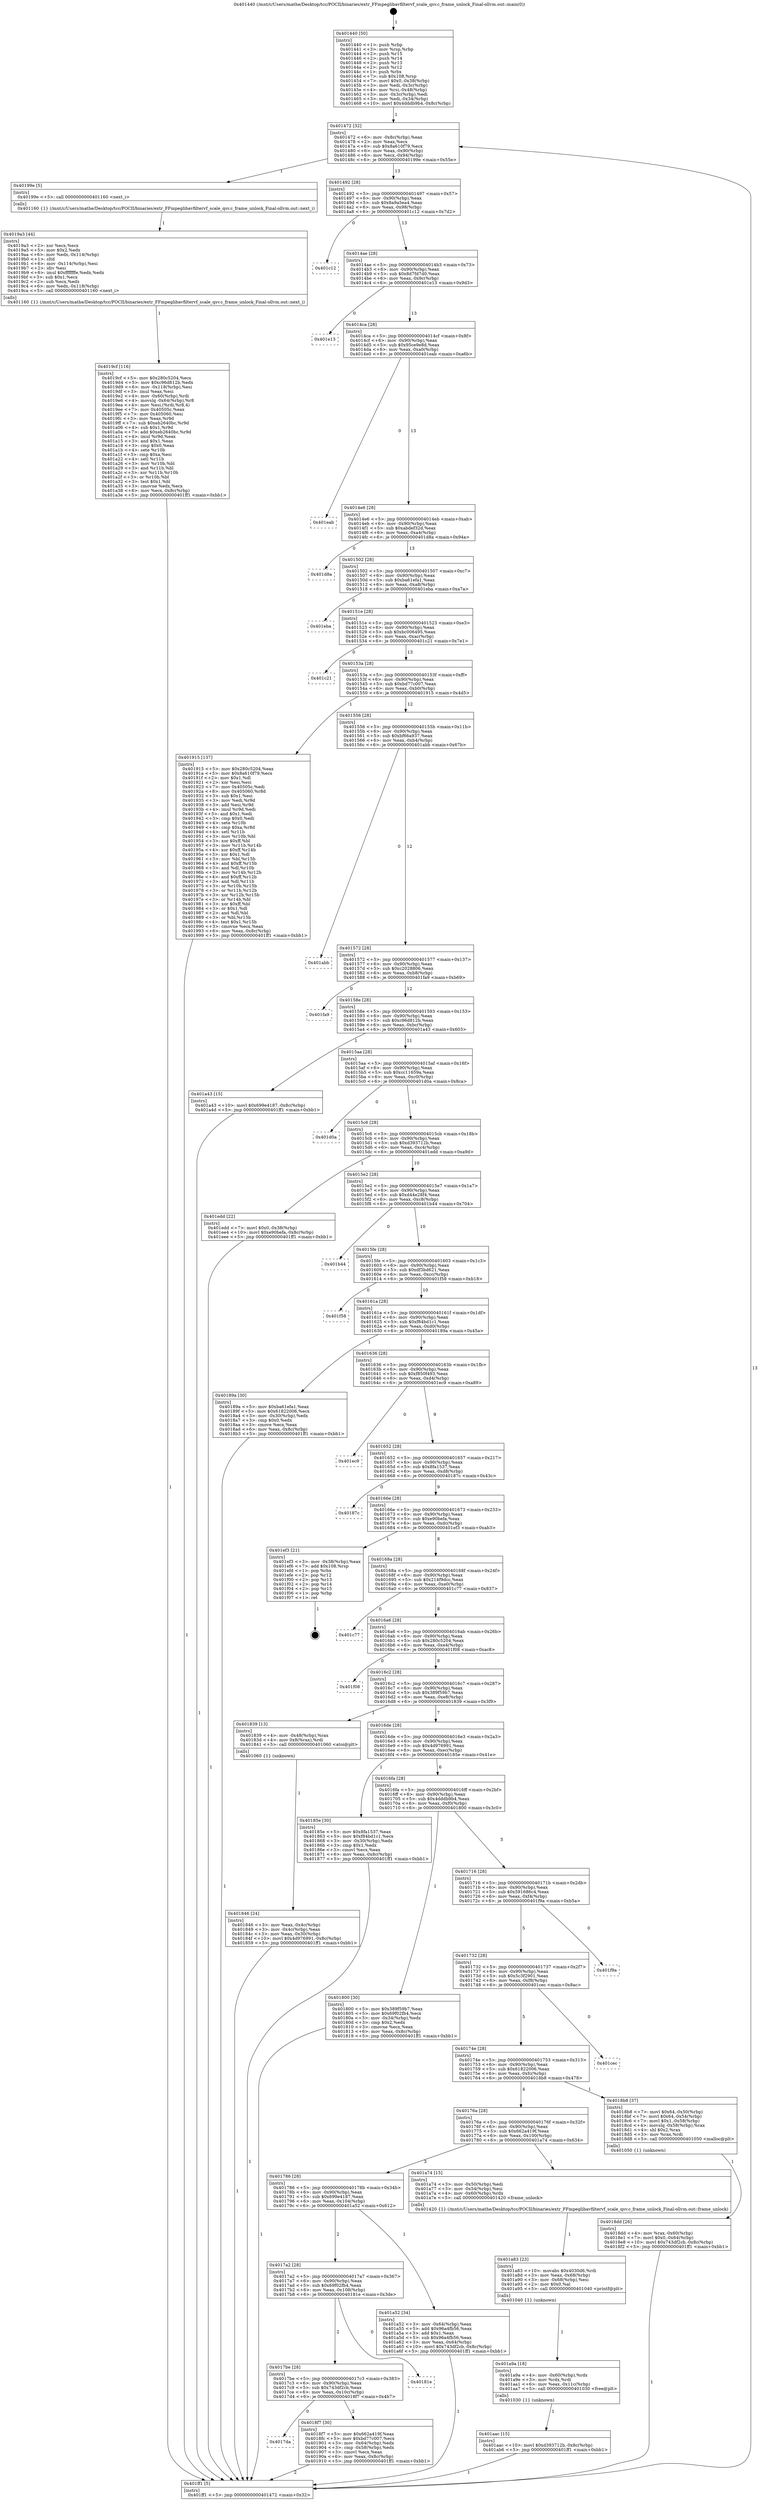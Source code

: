 digraph "0x401440" {
  label = "0x401440 (/mnt/c/Users/mathe/Desktop/tcc/POCII/binaries/extr_FFmpeglibavfiltervf_scale_qsv.c_frame_unlock_Final-ollvm.out::main(0))"
  labelloc = "t"
  node[shape=record]

  Entry [label="",width=0.3,height=0.3,shape=circle,fillcolor=black,style=filled]
  "0x401472" [label="{
     0x401472 [32]\l
     | [instrs]\l
     &nbsp;&nbsp;0x401472 \<+6\>: mov -0x8c(%rbp),%eax\l
     &nbsp;&nbsp;0x401478 \<+2\>: mov %eax,%ecx\l
     &nbsp;&nbsp;0x40147a \<+6\>: sub $0x8a610f79,%ecx\l
     &nbsp;&nbsp;0x401480 \<+6\>: mov %eax,-0x90(%rbp)\l
     &nbsp;&nbsp;0x401486 \<+6\>: mov %ecx,-0x94(%rbp)\l
     &nbsp;&nbsp;0x40148c \<+6\>: je 000000000040199e \<main+0x55e\>\l
  }"]
  "0x40199e" [label="{
     0x40199e [5]\l
     | [instrs]\l
     &nbsp;&nbsp;0x40199e \<+5\>: call 0000000000401160 \<next_i\>\l
     | [calls]\l
     &nbsp;&nbsp;0x401160 \{1\} (/mnt/c/Users/mathe/Desktop/tcc/POCII/binaries/extr_FFmpeglibavfiltervf_scale_qsv.c_frame_unlock_Final-ollvm.out::next_i)\l
  }"]
  "0x401492" [label="{
     0x401492 [28]\l
     | [instrs]\l
     &nbsp;&nbsp;0x401492 \<+5\>: jmp 0000000000401497 \<main+0x57\>\l
     &nbsp;&nbsp;0x401497 \<+6\>: mov -0x90(%rbp),%eax\l
     &nbsp;&nbsp;0x40149d \<+5\>: sub $0x8a9a5ea4,%eax\l
     &nbsp;&nbsp;0x4014a2 \<+6\>: mov %eax,-0x98(%rbp)\l
     &nbsp;&nbsp;0x4014a8 \<+6\>: je 0000000000401c12 \<main+0x7d2\>\l
  }"]
  Exit [label="",width=0.3,height=0.3,shape=circle,fillcolor=black,style=filled,peripheries=2]
  "0x401c12" [label="{
     0x401c12\l
  }", style=dashed]
  "0x4014ae" [label="{
     0x4014ae [28]\l
     | [instrs]\l
     &nbsp;&nbsp;0x4014ae \<+5\>: jmp 00000000004014b3 \<main+0x73\>\l
     &nbsp;&nbsp;0x4014b3 \<+6\>: mov -0x90(%rbp),%eax\l
     &nbsp;&nbsp;0x4014b9 \<+5\>: sub $0x8d7fd7d0,%eax\l
     &nbsp;&nbsp;0x4014be \<+6\>: mov %eax,-0x9c(%rbp)\l
     &nbsp;&nbsp;0x4014c4 \<+6\>: je 0000000000401e13 \<main+0x9d3\>\l
  }"]
  "0x401aac" [label="{
     0x401aac [15]\l
     | [instrs]\l
     &nbsp;&nbsp;0x401aac \<+10\>: movl $0xd393712b,-0x8c(%rbp)\l
     &nbsp;&nbsp;0x401ab6 \<+5\>: jmp 0000000000401ff1 \<main+0xbb1\>\l
  }"]
  "0x401e13" [label="{
     0x401e13\l
  }", style=dashed]
  "0x4014ca" [label="{
     0x4014ca [28]\l
     | [instrs]\l
     &nbsp;&nbsp;0x4014ca \<+5\>: jmp 00000000004014cf \<main+0x8f\>\l
     &nbsp;&nbsp;0x4014cf \<+6\>: mov -0x90(%rbp),%eax\l
     &nbsp;&nbsp;0x4014d5 \<+5\>: sub $0x95ce9e8d,%eax\l
     &nbsp;&nbsp;0x4014da \<+6\>: mov %eax,-0xa0(%rbp)\l
     &nbsp;&nbsp;0x4014e0 \<+6\>: je 0000000000401eab \<main+0xa6b\>\l
  }"]
  "0x401a9a" [label="{
     0x401a9a [18]\l
     | [instrs]\l
     &nbsp;&nbsp;0x401a9a \<+4\>: mov -0x60(%rbp),%rdx\l
     &nbsp;&nbsp;0x401a9e \<+3\>: mov %rdx,%rdi\l
     &nbsp;&nbsp;0x401aa1 \<+6\>: mov %eax,-0x11c(%rbp)\l
     &nbsp;&nbsp;0x401aa7 \<+5\>: call 0000000000401030 \<free@plt\>\l
     | [calls]\l
     &nbsp;&nbsp;0x401030 \{1\} (unknown)\l
  }"]
  "0x401eab" [label="{
     0x401eab\l
  }", style=dashed]
  "0x4014e6" [label="{
     0x4014e6 [28]\l
     | [instrs]\l
     &nbsp;&nbsp;0x4014e6 \<+5\>: jmp 00000000004014eb \<main+0xab\>\l
     &nbsp;&nbsp;0x4014eb \<+6\>: mov -0x90(%rbp),%eax\l
     &nbsp;&nbsp;0x4014f1 \<+5\>: sub $0xabdef32d,%eax\l
     &nbsp;&nbsp;0x4014f6 \<+6\>: mov %eax,-0xa4(%rbp)\l
     &nbsp;&nbsp;0x4014fc \<+6\>: je 0000000000401d8a \<main+0x94a\>\l
  }"]
  "0x401a83" [label="{
     0x401a83 [23]\l
     | [instrs]\l
     &nbsp;&nbsp;0x401a83 \<+10\>: movabs $0x4030d6,%rdi\l
     &nbsp;&nbsp;0x401a8d \<+3\>: mov %eax,-0x68(%rbp)\l
     &nbsp;&nbsp;0x401a90 \<+3\>: mov -0x68(%rbp),%esi\l
     &nbsp;&nbsp;0x401a93 \<+2\>: mov $0x0,%al\l
     &nbsp;&nbsp;0x401a95 \<+5\>: call 0000000000401040 \<printf@plt\>\l
     | [calls]\l
     &nbsp;&nbsp;0x401040 \{1\} (unknown)\l
  }"]
  "0x401d8a" [label="{
     0x401d8a\l
  }", style=dashed]
  "0x401502" [label="{
     0x401502 [28]\l
     | [instrs]\l
     &nbsp;&nbsp;0x401502 \<+5\>: jmp 0000000000401507 \<main+0xc7\>\l
     &nbsp;&nbsp;0x401507 \<+6\>: mov -0x90(%rbp),%eax\l
     &nbsp;&nbsp;0x40150d \<+5\>: sub $0xba61efa1,%eax\l
     &nbsp;&nbsp;0x401512 \<+6\>: mov %eax,-0xa8(%rbp)\l
     &nbsp;&nbsp;0x401518 \<+6\>: je 0000000000401eba \<main+0xa7a\>\l
  }"]
  "0x4019cf" [label="{
     0x4019cf [116]\l
     | [instrs]\l
     &nbsp;&nbsp;0x4019cf \<+5\>: mov $0x280c5204,%ecx\l
     &nbsp;&nbsp;0x4019d4 \<+5\>: mov $0xc96d812b,%edx\l
     &nbsp;&nbsp;0x4019d9 \<+6\>: mov -0x118(%rbp),%esi\l
     &nbsp;&nbsp;0x4019df \<+3\>: imul %eax,%esi\l
     &nbsp;&nbsp;0x4019e2 \<+4\>: mov -0x60(%rbp),%rdi\l
     &nbsp;&nbsp;0x4019e6 \<+4\>: movslq -0x64(%rbp),%r8\l
     &nbsp;&nbsp;0x4019ea \<+4\>: mov %esi,(%rdi,%r8,4)\l
     &nbsp;&nbsp;0x4019ee \<+7\>: mov 0x40505c,%eax\l
     &nbsp;&nbsp;0x4019f5 \<+7\>: mov 0x405060,%esi\l
     &nbsp;&nbsp;0x4019fc \<+3\>: mov %eax,%r9d\l
     &nbsp;&nbsp;0x4019ff \<+7\>: sub $0xeb2640bc,%r9d\l
     &nbsp;&nbsp;0x401a06 \<+4\>: sub $0x1,%r9d\l
     &nbsp;&nbsp;0x401a0a \<+7\>: add $0xeb2640bc,%r9d\l
     &nbsp;&nbsp;0x401a11 \<+4\>: imul %r9d,%eax\l
     &nbsp;&nbsp;0x401a15 \<+3\>: and $0x1,%eax\l
     &nbsp;&nbsp;0x401a18 \<+3\>: cmp $0x0,%eax\l
     &nbsp;&nbsp;0x401a1b \<+4\>: sete %r10b\l
     &nbsp;&nbsp;0x401a1f \<+3\>: cmp $0xa,%esi\l
     &nbsp;&nbsp;0x401a22 \<+4\>: setl %r11b\l
     &nbsp;&nbsp;0x401a26 \<+3\>: mov %r10b,%bl\l
     &nbsp;&nbsp;0x401a29 \<+3\>: and %r11b,%bl\l
     &nbsp;&nbsp;0x401a2c \<+3\>: xor %r11b,%r10b\l
     &nbsp;&nbsp;0x401a2f \<+3\>: or %r10b,%bl\l
     &nbsp;&nbsp;0x401a32 \<+3\>: test $0x1,%bl\l
     &nbsp;&nbsp;0x401a35 \<+3\>: cmovne %edx,%ecx\l
     &nbsp;&nbsp;0x401a38 \<+6\>: mov %ecx,-0x8c(%rbp)\l
     &nbsp;&nbsp;0x401a3e \<+5\>: jmp 0000000000401ff1 \<main+0xbb1\>\l
  }"]
  "0x401eba" [label="{
     0x401eba\l
  }", style=dashed]
  "0x40151e" [label="{
     0x40151e [28]\l
     | [instrs]\l
     &nbsp;&nbsp;0x40151e \<+5\>: jmp 0000000000401523 \<main+0xe3\>\l
     &nbsp;&nbsp;0x401523 \<+6\>: mov -0x90(%rbp),%eax\l
     &nbsp;&nbsp;0x401529 \<+5\>: sub $0xbc006495,%eax\l
     &nbsp;&nbsp;0x40152e \<+6\>: mov %eax,-0xac(%rbp)\l
     &nbsp;&nbsp;0x401534 \<+6\>: je 0000000000401c21 \<main+0x7e1\>\l
  }"]
  "0x4019a3" [label="{
     0x4019a3 [44]\l
     | [instrs]\l
     &nbsp;&nbsp;0x4019a3 \<+2\>: xor %ecx,%ecx\l
     &nbsp;&nbsp;0x4019a5 \<+5\>: mov $0x2,%edx\l
     &nbsp;&nbsp;0x4019aa \<+6\>: mov %edx,-0x114(%rbp)\l
     &nbsp;&nbsp;0x4019b0 \<+1\>: cltd\l
     &nbsp;&nbsp;0x4019b1 \<+6\>: mov -0x114(%rbp),%esi\l
     &nbsp;&nbsp;0x4019b7 \<+2\>: idiv %esi\l
     &nbsp;&nbsp;0x4019b9 \<+6\>: imul $0xfffffffe,%edx,%edx\l
     &nbsp;&nbsp;0x4019bf \<+3\>: sub $0x1,%ecx\l
     &nbsp;&nbsp;0x4019c2 \<+2\>: sub %ecx,%edx\l
     &nbsp;&nbsp;0x4019c4 \<+6\>: mov %edx,-0x118(%rbp)\l
     &nbsp;&nbsp;0x4019ca \<+5\>: call 0000000000401160 \<next_i\>\l
     | [calls]\l
     &nbsp;&nbsp;0x401160 \{1\} (/mnt/c/Users/mathe/Desktop/tcc/POCII/binaries/extr_FFmpeglibavfiltervf_scale_qsv.c_frame_unlock_Final-ollvm.out::next_i)\l
  }"]
  "0x401c21" [label="{
     0x401c21\l
  }", style=dashed]
  "0x40153a" [label="{
     0x40153a [28]\l
     | [instrs]\l
     &nbsp;&nbsp;0x40153a \<+5\>: jmp 000000000040153f \<main+0xff\>\l
     &nbsp;&nbsp;0x40153f \<+6\>: mov -0x90(%rbp),%eax\l
     &nbsp;&nbsp;0x401545 \<+5\>: sub $0xbd77c007,%eax\l
     &nbsp;&nbsp;0x40154a \<+6\>: mov %eax,-0xb0(%rbp)\l
     &nbsp;&nbsp;0x401550 \<+6\>: je 0000000000401915 \<main+0x4d5\>\l
  }"]
  "0x4017da" [label="{
     0x4017da\l
  }", style=dashed]
  "0x401915" [label="{
     0x401915 [137]\l
     | [instrs]\l
     &nbsp;&nbsp;0x401915 \<+5\>: mov $0x280c5204,%eax\l
     &nbsp;&nbsp;0x40191a \<+5\>: mov $0x8a610f79,%ecx\l
     &nbsp;&nbsp;0x40191f \<+2\>: mov $0x1,%dl\l
     &nbsp;&nbsp;0x401921 \<+2\>: xor %esi,%esi\l
     &nbsp;&nbsp;0x401923 \<+7\>: mov 0x40505c,%edi\l
     &nbsp;&nbsp;0x40192a \<+8\>: mov 0x405060,%r8d\l
     &nbsp;&nbsp;0x401932 \<+3\>: sub $0x1,%esi\l
     &nbsp;&nbsp;0x401935 \<+3\>: mov %edi,%r9d\l
     &nbsp;&nbsp;0x401938 \<+3\>: add %esi,%r9d\l
     &nbsp;&nbsp;0x40193b \<+4\>: imul %r9d,%edi\l
     &nbsp;&nbsp;0x40193f \<+3\>: and $0x1,%edi\l
     &nbsp;&nbsp;0x401942 \<+3\>: cmp $0x0,%edi\l
     &nbsp;&nbsp;0x401945 \<+4\>: sete %r10b\l
     &nbsp;&nbsp;0x401949 \<+4\>: cmp $0xa,%r8d\l
     &nbsp;&nbsp;0x40194d \<+4\>: setl %r11b\l
     &nbsp;&nbsp;0x401951 \<+3\>: mov %r10b,%bl\l
     &nbsp;&nbsp;0x401954 \<+3\>: xor $0xff,%bl\l
     &nbsp;&nbsp;0x401957 \<+3\>: mov %r11b,%r14b\l
     &nbsp;&nbsp;0x40195a \<+4\>: xor $0xff,%r14b\l
     &nbsp;&nbsp;0x40195e \<+3\>: xor $0x1,%dl\l
     &nbsp;&nbsp;0x401961 \<+3\>: mov %bl,%r15b\l
     &nbsp;&nbsp;0x401964 \<+4\>: and $0xff,%r15b\l
     &nbsp;&nbsp;0x401968 \<+3\>: and %dl,%r10b\l
     &nbsp;&nbsp;0x40196b \<+3\>: mov %r14b,%r12b\l
     &nbsp;&nbsp;0x40196e \<+4\>: and $0xff,%r12b\l
     &nbsp;&nbsp;0x401972 \<+3\>: and %dl,%r11b\l
     &nbsp;&nbsp;0x401975 \<+3\>: or %r10b,%r15b\l
     &nbsp;&nbsp;0x401978 \<+3\>: or %r11b,%r12b\l
     &nbsp;&nbsp;0x40197b \<+3\>: xor %r12b,%r15b\l
     &nbsp;&nbsp;0x40197e \<+3\>: or %r14b,%bl\l
     &nbsp;&nbsp;0x401981 \<+3\>: xor $0xff,%bl\l
     &nbsp;&nbsp;0x401984 \<+3\>: or $0x1,%dl\l
     &nbsp;&nbsp;0x401987 \<+2\>: and %dl,%bl\l
     &nbsp;&nbsp;0x401989 \<+3\>: or %bl,%r15b\l
     &nbsp;&nbsp;0x40198c \<+4\>: test $0x1,%r15b\l
     &nbsp;&nbsp;0x401990 \<+3\>: cmovne %ecx,%eax\l
     &nbsp;&nbsp;0x401993 \<+6\>: mov %eax,-0x8c(%rbp)\l
     &nbsp;&nbsp;0x401999 \<+5\>: jmp 0000000000401ff1 \<main+0xbb1\>\l
  }"]
  "0x401556" [label="{
     0x401556 [28]\l
     | [instrs]\l
     &nbsp;&nbsp;0x401556 \<+5\>: jmp 000000000040155b \<main+0x11b\>\l
     &nbsp;&nbsp;0x40155b \<+6\>: mov -0x90(%rbp),%eax\l
     &nbsp;&nbsp;0x401561 \<+5\>: sub $0xbf66a937,%eax\l
     &nbsp;&nbsp;0x401566 \<+6\>: mov %eax,-0xb4(%rbp)\l
     &nbsp;&nbsp;0x40156c \<+6\>: je 0000000000401abb \<main+0x67b\>\l
  }"]
  "0x4018f7" [label="{
     0x4018f7 [30]\l
     | [instrs]\l
     &nbsp;&nbsp;0x4018f7 \<+5\>: mov $0x662a419f,%eax\l
     &nbsp;&nbsp;0x4018fc \<+5\>: mov $0xbd77c007,%ecx\l
     &nbsp;&nbsp;0x401901 \<+3\>: mov -0x64(%rbp),%edx\l
     &nbsp;&nbsp;0x401904 \<+3\>: cmp -0x58(%rbp),%edx\l
     &nbsp;&nbsp;0x401907 \<+3\>: cmovl %ecx,%eax\l
     &nbsp;&nbsp;0x40190a \<+6\>: mov %eax,-0x8c(%rbp)\l
     &nbsp;&nbsp;0x401910 \<+5\>: jmp 0000000000401ff1 \<main+0xbb1\>\l
  }"]
  "0x401abb" [label="{
     0x401abb\l
  }", style=dashed]
  "0x401572" [label="{
     0x401572 [28]\l
     | [instrs]\l
     &nbsp;&nbsp;0x401572 \<+5\>: jmp 0000000000401577 \<main+0x137\>\l
     &nbsp;&nbsp;0x401577 \<+6\>: mov -0x90(%rbp),%eax\l
     &nbsp;&nbsp;0x40157d \<+5\>: sub $0xc2028806,%eax\l
     &nbsp;&nbsp;0x401582 \<+6\>: mov %eax,-0xb8(%rbp)\l
     &nbsp;&nbsp;0x401588 \<+6\>: je 0000000000401fa9 \<main+0xb69\>\l
  }"]
  "0x4017be" [label="{
     0x4017be [28]\l
     | [instrs]\l
     &nbsp;&nbsp;0x4017be \<+5\>: jmp 00000000004017c3 \<main+0x383\>\l
     &nbsp;&nbsp;0x4017c3 \<+6\>: mov -0x90(%rbp),%eax\l
     &nbsp;&nbsp;0x4017c9 \<+5\>: sub $0x743df2cb,%eax\l
     &nbsp;&nbsp;0x4017ce \<+6\>: mov %eax,-0x10c(%rbp)\l
     &nbsp;&nbsp;0x4017d4 \<+6\>: je 00000000004018f7 \<main+0x4b7\>\l
  }"]
  "0x401fa9" [label="{
     0x401fa9\l
  }", style=dashed]
  "0x40158e" [label="{
     0x40158e [28]\l
     | [instrs]\l
     &nbsp;&nbsp;0x40158e \<+5\>: jmp 0000000000401593 \<main+0x153\>\l
     &nbsp;&nbsp;0x401593 \<+6\>: mov -0x90(%rbp),%eax\l
     &nbsp;&nbsp;0x401599 \<+5\>: sub $0xc96d812b,%eax\l
     &nbsp;&nbsp;0x40159e \<+6\>: mov %eax,-0xbc(%rbp)\l
     &nbsp;&nbsp;0x4015a4 \<+6\>: je 0000000000401a43 \<main+0x603\>\l
  }"]
  "0x40181e" [label="{
     0x40181e\l
  }", style=dashed]
  "0x401a43" [label="{
     0x401a43 [15]\l
     | [instrs]\l
     &nbsp;&nbsp;0x401a43 \<+10\>: movl $0x699e4187,-0x8c(%rbp)\l
     &nbsp;&nbsp;0x401a4d \<+5\>: jmp 0000000000401ff1 \<main+0xbb1\>\l
  }"]
  "0x4015aa" [label="{
     0x4015aa [28]\l
     | [instrs]\l
     &nbsp;&nbsp;0x4015aa \<+5\>: jmp 00000000004015af \<main+0x16f\>\l
     &nbsp;&nbsp;0x4015af \<+6\>: mov -0x90(%rbp),%eax\l
     &nbsp;&nbsp;0x4015b5 \<+5\>: sub $0xcc11659a,%eax\l
     &nbsp;&nbsp;0x4015ba \<+6\>: mov %eax,-0xc0(%rbp)\l
     &nbsp;&nbsp;0x4015c0 \<+6\>: je 0000000000401d0a \<main+0x8ca\>\l
  }"]
  "0x4017a2" [label="{
     0x4017a2 [28]\l
     | [instrs]\l
     &nbsp;&nbsp;0x4017a2 \<+5\>: jmp 00000000004017a7 \<main+0x367\>\l
     &nbsp;&nbsp;0x4017a7 \<+6\>: mov -0x90(%rbp),%eax\l
     &nbsp;&nbsp;0x4017ad \<+5\>: sub $0x69f02fb4,%eax\l
     &nbsp;&nbsp;0x4017b2 \<+6\>: mov %eax,-0x108(%rbp)\l
     &nbsp;&nbsp;0x4017b8 \<+6\>: je 000000000040181e \<main+0x3de\>\l
  }"]
  "0x401d0a" [label="{
     0x401d0a\l
  }", style=dashed]
  "0x4015c6" [label="{
     0x4015c6 [28]\l
     | [instrs]\l
     &nbsp;&nbsp;0x4015c6 \<+5\>: jmp 00000000004015cb \<main+0x18b\>\l
     &nbsp;&nbsp;0x4015cb \<+6\>: mov -0x90(%rbp),%eax\l
     &nbsp;&nbsp;0x4015d1 \<+5\>: sub $0xd393712b,%eax\l
     &nbsp;&nbsp;0x4015d6 \<+6\>: mov %eax,-0xc4(%rbp)\l
     &nbsp;&nbsp;0x4015dc \<+6\>: je 0000000000401edd \<main+0xa9d\>\l
  }"]
  "0x401a52" [label="{
     0x401a52 [34]\l
     | [instrs]\l
     &nbsp;&nbsp;0x401a52 \<+3\>: mov -0x64(%rbp),%eax\l
     &nbsp;&nbsp;0x401a55 \<+5\>: add $0x96a4fb56,%eax\l
     &nbsp;&nbsp;0x401a5a \<+3\>: add $0x1,%eax\l
     &nbsp;&nbsp;0x401a5d \<+5\>: sub $0x96a4fb56,%eax\l
     &nbsp;&nbsp;0x401a62 \<+3\>: mov %eax,-0x64(%rbp)\l
     &nbsp;&nbsp;0x401a65 \<+10\>: movl $0x743df2cb,-0x8c(%rbp)\l
     &nbsp;&nbsp;0x401a6f \<+5\>: jmp 0000000000401ff1 \<main+0xbb1\>\l
  }"]
  "0x401edd" [label="{
     0x401edd [22]\l
     | [instrs]\l
     &nbsp;&nbsp;0x401edd \<+7\>: movl $0x0,-0x38(%rbp)\l
     &nbsp;&nbsp;0x401ee4 \<+10\>: movl $0xe90befa,-0x8c(%rbp)\l
     &nbsp;&nbsp;0x401eee \<+5\>: jmp 0000000000401ff1 \<main+0xbb1\>\l
  }"]
  "0x4015e2" [label="{
     0x4015e2 [28]\l
     | [instrs]\l
     &nbsp;&nbsp;0x4015e2 \<+5\>: jmp 00000000004015e7 \<main+0x1a7\>\l
     &nbsp;&nbsp;0x4015e7 \<+6\>: mov -0x90(%rbp),%eax\l
     &nbsp;&nbsp;0x4015ed \<+5\>: sub $0xd44e28f4,%eax\l
     &nbsp;&nbsp;0x4015f2 \<+6\>: mov %eax,-0xc8(%rbp)\l
     &nbsp;&nbsp;0x4015f8 \<+6\>: je 0000000000401b44 \<main+0x704\>\l
  }"]
  "0x401786" [label="{
     0x401786 [28]\l
     | [instrs]\l
     &nbsp;&nbsp;0x401786 \<+5\>: jmp 000000000040178b \<main+0x34b\>\l
     &nbsp;&nbsp;0x40178b \<+6\>: mov -0x90(%rbp),%eax\l
     &nbsp;&nbsp;0x401791 \<+5\>: sub $0x699e4187,%eax\l
     &nbsp;&nbsp;0x401796 \<+6\>: mov %eax,-0x104(%rbp)\l
     &nbsp;&nbsp;0x40179c \<+6\>: je 0000000000401a52 \<main+0x612\>\l
  }"]
  "0x401b44" [label="{
     0x401b44\l
  }", style=dashed]
  "0x4015fe" [label="{
     0x4015fe [28]\l
     | [instrs]\l
     &nbsp;&nbsp;0x4015fe \<+5\>: jmp 0000000000401603 \<main+0x1c3\>\l
     &nbsp;&nbsp;0x401603 \<+6\>: mov -0x90(%rbp),%eax\l
     &nbsp;&nbsp;0x401609 \<+5\>: sub $0xdf3bd621,%eax\l
     &nbsp;&nbsp;0x40160e \<+6\>: mov %eax,-0xcc(%rbp)\l
     &nbsp;&nbsp;0x401614 \<+6\>: je 0000000000401f58 \<main+0xb18\>\l
  }"]
  "0x401a74" [label="{
     0x401a74 [15]\l
     | [instrs]\l
     &nbsp;&nbsp;0x401a74 \<+3\>: mov -0x50(%rbp),%edi\l
     &nbsp;&nbsp;0x401a77 \<+3\>: mov -0x54(%rbp),%esi\l
     &nbsp;&nbsp;0x401a7a \<+4\>: mov -0x60(%rbp),%rdx\l
     &nbsp;&nbsp;0x401a7e \<+5\>: call 0000000000401420 \<frame_unlock\>\l
     | [calls]\l
     &nbsp;&nbsp;0x401420 \{1\} (/mnt/c/Users/mathe/Desktop/tcc/POCII/binaries/extr_FFmpeglibavfiltervf_scale_qsv.c_frame_unlock_Final-ollvm.out::frame_unlock)\l
  }"]
  "0x401f58" [label="{
     0x401f58\l
  }", style=dashed]
  "0x40161a" [label="{
     0x40161a [28]\l
     | [instrs]\l
     &nbsp;&nbsp;0x40161a \<+5\>: jmp 000000000040161f \<main+0x1df\>\l
     &nbsp;&nbsp;0x40161f \<+6\>: mov -0x90(%rbp),%eax\l
     &nbsp;&nbsp;0x401625 \<+5\>: sub $0xf84bd1c1,%eax\l
     &nbsp;&nbsp;0x40162a \<+6\>: mov %eax,-0xd0(%rbp)\l
     &nbsp;&nbsp;0x401630 \<+6\>: je 000000000040189a \<main+0x45a\>\l
  }"]
  "0x4018dd" [label="{
     0x4018dd [26]\l
     | [instrs]\l
     &nbsp;&nbsp;0x4018dd \<+4\>: mov %rax,-0x60(%rbp)\l
     &nbsp;&nbsp;0x4018e1 \<+7\>: movl $0x0,-0x64(%rbp)\l
     &nbsp;&nbsp;0x4018e8 \<+10\>: movl $0x743df2cb,-0x8c(%rbp)\l
     &nbsp;&nbsp;0x4018f2 \<+5\>: jmp 0000000000401ff1 \<main+0xbb1\>\l
  }"]
  "0x40189a" [label="{
     0x40189a [30]\l
     | [instrs]\l
     &nbsp;&nbsp;0x40189a \<+5\>: mov $0xba61efa1,%eax\l
     &nbsp;&nbsp;0x40189f \<+5\>: mov $0x61822006,%ecx\l
     &nbsp;&nbsp;0x4018a4 \<+3\>: mov -0x30(%rbp),%edx\l
     &nbsp;&nbsp;0x4018a7 \<+3\>: cmp $0x0,%edx\l
     &nbsp;&nbsp;0x4018aa \<+3\>: cmove %ecx,%eax\l
     &nbsp;&nbsp;0x4018ad \<+6\>: mov %eax,-0x8c(%rbp)\l
     &nbsp;&nbsp;0x4018b3 \<+5\>: jmp 0000000000401ff1 \<main+0xbb1\>\l
  }"]
  "0x401636" [label="{
     0x401636 [28]\l
     | [instrs]\l
     &nbsp;&nbsp;0x401636 \<+5\>: jmp 000000000040163b \<main+0x1fb\>\l
     &nbsp;&nbsp;0x40163b \<+6\>: mov -0x90(%rbp),%eax\l
     &nbsp;&nbsp;0x401641 \<+5\>: sub $0xf850f493,%eax\l
     &nbsp;&nbsp;0x401646 \<+6\>: mov %eax,-0xd4(%rbp)\l
     &nbsp;&nbsp;0x40164c \<+6\>: je 0000000000401ec9 \<main+0xa89\>\l
  }"]
  "0x40176a" [label="{
     0x40176a [28]\l
     | [instrs]\l
     &nbsp;&nbsp;0x40176a \<+5\>: jmp 000000000040176f \<main+0x32f\>\l
     &nbsp;&nbsp;0x40176f \<+6\>: mov -0x90(%rbp),%eax\l
     &nbsp;&nbsp;0x401775 \<+5\>: sub $0x662a419f,%eax\l
     &nbsp;&nbsp;0x40177a \<+6\>: mov %eax,-0x100(%rbp)\l
     &nbsp;&nbsp;0x401780 \<+6\>: je 0000000000401a74 \<main+0x634\>\l
  }"]
  "0x401ec9" [label="{
     0x401ec9\l
  }", style=dashed]
  "0x401652" [label="{
     0x401652 [28]\l
     | [instrs]\l
     &nbsp;&nbsp;0x401652 \<+5\>: jmp 0000000000401657 \<main+0x217\>\l
     &nbsp;&nbsp;0x401657 \<+6\>: mov -0x90(%rbp),%eax\l
     &nbsp;&nbsp;0x40165d \<+5\>: sub $0x8fa1537,%eax\l
     &nbsp;&nbsp;0x401662 \<+6\>: mov %eax,-0xd8(%rbp)\l
     &nbsp;&nbsp;0x401668 \<+6\>: je 000000000040187c \<main+0x43c\>\l
  }"]
  "0x4018b8" [label="{
     0x4018b8 [37]\l
     | [instrs]\l
     &nbsp;&nbsp;0x4018b8 \<+7\>: movl $0x64,-0x50(%rbp)\l
     &nbsp;&nbsp;0x4018bf \<+7\>: movl $0x64,-0x54(%rbp)\l
     &nbsp;&nbsp;0x4018c6 \<+7\>: movl $0x1,-0x58(%rbp)\l
     &nbsp;&nbsp;0x4018cd \<+4\>: movslq -0x58(%rbp),%rax\l
     &nbsp;&nbsp;0x4018d1 \<+4\>: shl $0x2,%rax\l
     &nbsp;&nbsp;0x4018d5 \<+3\>: mov %rax,%rdi\l
     &nbsp;&nbsp;0x4018d8 \<+5\>: call 0000000000401050 \<malloc@plt\>\l
     | [calls]\l
     &nbsp;&nbsp;0x401050 \{1\} (unknown)\l
  }"]
  "0x40187c" [label="{
     0x40187c\l
  }", style=dashed]
  "0x40166e" [label="{
     0x40166e [28]\l
     | [instrs]\l
     &nbsp;&nbsp;0x40166e \<+5\>: jmp 0000000000401673 \<main+0x233\>\l
     &nbsp;&nbsp;0x401673 \<+6\>: mov -0x90(%rbp),%eax\l
     &nbsp;&nbsp;0x401679 \<+5\>: sub $0xe90befa,%eax\l
     &nbsp;&nbsp;0x40167e \<+6\>: mov %eax,-0xdc(%rbp)\l
     &nbsp;&nbsp;0x401684 \<+6\>: je 0000000000401ef3 \<main+0xab3\>\l
  }"]
  "0x40174e" [label="{
     0x40174e [28]\l
     | [instrs]\l
     &nbsp;&nbsp;0x40174e \<+5\>: jmp 0000000000401753 \<main+0x313\>\l
     &nbsp;&nbsp;0x401753 \<+6\>: mov -0x90(%rbp),%eax\l
     &nbsp;&nbsp;0x401759 \<+5\>: sub $0x61822006,%eax\l
     &nbsp;&nbsp;0x40175e \<+6\>: mov %eax,-0xfc(%rbp)\l
     &nbsp;&nbsp;0x401764 \<+6\>: je 00000000004018b8 \<main+0x478\>\l
  }"]
  "0x401ef3" [label="{
     0x401ef3 [21]\l
     | [instrs]\l
     &nbsp;&nbsp;0x401ef3 \<+3\>: mov -0x38(%rbp),%eax\l
     &nbsp;&nbsp;0x401ef6 \<+7\>: add $0x108,%rsp\l
     &nbsp;&nbsp;0x401efd \<+1\>: pop %rbx\l
     &nbsp;&nbsp;0x401efe \<+2\>: pop %r12\l
     &nbsp;&nbsp;0x401f00 \<+2\>: pop %r13\l
     &nbsp;&nbsp;0x401f02 \<+2\>: pop %r14\l
     &nbsp;&nbsp;0x401f04 \<+2\>: pop %r15\l
     &nbsp;&nbsp;0x401f06 \<+1\>: pop %rbp\l
     &nbsp;&nbsp;0x401f07 \<+1\>: ret\l
  }"]
  "0x40168a" [label="{
     0x40168a [28]\l
     | [instrs]\l
     &nbsp;&nbsp;0x40168a \<+5\>: jmp 000000000040168f \<main+0x24f\>\l
     &nbsp;&nbsp;0x40168f \<+6\>: mov -0x90(%rbp),%eax\l
     &nbsp;&nbsp;0x401695 \<+5\>: sub $0x214f9dcc,%eax\l
     &nbsp;&nbsp;0x40169a \<+6\>: mov %eax,-0xe0(%rbp)\l
     &nbsp;&nbsp;0x4016a0 \<+6\>: je 0000000000401c77 \<main+0x837\>\l
  }"]
  "0x401cec" [label="{
     0x401cec\l
  }", style=dashed]
  "0x401c77" [label="{
     0x401c77\l
  }", style=dashed]
  "0x4016a6" [label="{
     0x4016a6 [28]\l
     | [instrs]\l
     &nbsp;&nbsp;0x4016a6 \<+5\>: jmp 00000000004016ab \<main+0x26b\>\l
     &nbsp;&nbsp;0x4016ab \<+6\>: mov -0x90(%rbp),%eax\l
     &nbsp;&nbsp;0x4016b1 \<+5\>: sub $0x280c5204,%eax\l
     &nbsp;&nbsp;0x4016b6 \<+6\>: mov %eax,-0xe4(%rbp)\l
     &nbsp;&nbsp;0x4016bc \<+6\>: je 0000000000401f08 \<main+0xac8\>\l
  }"]
  "0x401732" [label="{
     0x401732 [28]\l
     | [instrs]\l
     &nbsp;&nbsp;0x401732 \<+5\>: jmp 0000000000401737 \<main+0x2f7\>\l
     &nbsp;&nbsp;0x401737 \<+6\>: mov -0x90(%rbp),%eax\l
     &nbsp;&nbsp;0x40173d \<+5\>: sub $0x5c3f2901,%eax\l
     &nbsp;&nbsp;0x401742 \<+6\>: mov %eax,-0xf8(%rbp)\l
     &nbsp;&nbsp;0x401748 \<+6\>: je 0000000000401cec \<main+0x8ac\>\l
  }"]
  "0x401f08" [label="{
     0x401f08\l
  }", style=dashed]
  "0x4016c2" [label="{
     0x4016c2 [28]\l
     | [instrs]\l
     &nbsp;&nbsp;0x4016c2 \<+5\>: jmp 00000000004016c7 \<main+0x287\>\l
     &nbsp;&nbsp;0x4016c7 \<+6\>: mov -0x90(%rbp),%eax\l
     &nbsp;&nbsp;0x4016cd \<+5\>: sub $0x389f59b7,%eax\l
     &nbsp;&nbsp;0x4016d2 \<+6\>: mov %eax,-0xe8(%rbp)\l
     &nbsp;&nbsp;0x4016d8 \<+6\>: je 0000000000401839 \<main+0x3f9\>\l
  }"]
  "0x401f9a" [label="{
     0x401f9a\l
  }", style=dashed]
  "0x401839" [label="{
     0x401839 [13]\l
     | [instrs]\l
     &nbsp;&nbsp;0x401839 \<+4\>: mov -0x48(%rbp),%rax\l
     &nbsp;&nbsp;0x40183d \<+4\>: mov 0x8(%rax),%rdi\l
     &nbsp;&nbsp;0x401841 \<+5\>: call 0000000000401060 \<atoi@plt\>\l
     | [calls]\l
     &nbsp;&nbsp;0x401060 \{1\} (unknown)\l
  }"]
  "0x4016de" [label="{
     0x4016de [28]\l
     | [instrs]\l
     &nbsp;&nbsp;0x4016de \<+5\>: jmp 00000000004016e3 \<main+0x2a3\>\l
     &nbsp;&nbsp;0x4016e3 \<+6\>: mov -0x90(%rbp),%eax\l
     &nbsp;&nbsp;0x4016e9 \<+5\>: sub $0x4d976991,%eax\l
     &nbsp;&nbsp;0x4016ee \<+6\>: mov %eax,-0xec(%rbp)\l
     &nbsp;&nbsp;0x4016f4 \<+6\>: je 000000000040185e \<main+0x41e\>\l
  }"]
  "0x401846" [label="{
     0x401846 [24]\l
     | [instrs]\l
     &nbsp;&nbsp;0x401846 \<+3\>: mov %eax,-0x4c(%rbp)\l
     &nbsp;&nbsp;0x401849 \<+3\>: mov -0x4c(%rbp),%eax\l
     &nbsp;&nbsp;0x40184c \<+3\>: mov %eax,-0x30(%rbp)\l
     &nbsp;&nbsp;0x40184f \<+10\>: movl $0x4d976991,-0x8c(%rbp)\l
     &nbsp;&nbsp;0x401859 \<+5\>: jmp 0000000000401ff1 \<main+0xbb1\>\l
  }"]
  "0x40185e" [label="{
     0x40185e [30]\l
     | [instrs]\l
     &nbsp;&nbsp;0x40185e \<+5\>: mov $0x8fa1537,%eax\l
     &nbsp;&nbsp;0x401863 \<+5\>: mov $0xf84bd1c1,%ecx\l
     &nbsp;&nbsp;0x401868 \<+3\>: mov -0x30(%rbp),%edx\l
     &nbsp;&nbsp;0x40186b \<+3\>: cmp $0x1,%edx\l
     &nbsp;&nbsp;0x40186e \<+3\>: cmovl %ecx,%eax\l
     &nbsp;&nbsp;0x401871 \<+6\>: mov %eax,-0x8c(%rbp)\l
     &nbsp;&nbsp;0x401877 \<+5\>: jmp 0000000000401ff1 \<main+0xbb1\>\l
  }"]
  "0x4016fa" [label="{
     0x4016fa [28]\l
     | [instrs]\l
     &nbsp;&nbsp;0x4016fa \<+5\>: jmp 00000000004016ff \<main+0x2bf\>\l
     &nbsp;&nbsp;0x4016ff \<+6\>: mov -0x90(%rbp),%eax\l
     &nbsp;&nbsp;0x401705 \<+5\>: sub $0x4dddb9b4,%eax\l
     &nbsp;&nbsp;0x40170a \<+6\>: mov %eax,-0xf0(%rbp)\l
     &nbsp;&nbsp;0x401710 \<+6\>: je 0000000000401800 \<main+0x3c0\>\l
  }"]
  "0x401440" [label="{
     0x401440 [50]\l
     | [instrs]\l
     &nbsp;&nbsp;0x401440 \<+1\>: push %rbp\l
     &nbsp;&nbsp;0x401441 \<+3\>: mov %rsp,%rbp\l
     &nbsp;&nbsp;0x401444 \<+2\>: push %r15\l
     &nbsp;&nbsp;0x401446 \<+2\>: push %r14\l
     &nbsp;&nbsp;0x401448 \<+2\>: push %r13\l
     &nbsp;&nbsp;0x40144a \<+2\>: push %r12\l
     &nbsp;&nbsp;0x40144c \<+1\>: push %rbx\l
     &nbsp;&nbsp;0x40144d \<+7\>: sub $0x108,%rsp\l
     &nbsp;&nbsp;0x401454 \<+7\>: movl $0x0,-0x38(%rbp)\l
     &nbsp;&nbsp;0x40145b \<+3\>: mov %edi,-0x3c(%rbp)\l
     &nbsp;&nbsp;0x40145e \<+4\>: mov %rsi,-0x48(%rbp)\l
     &nbsp;&nbsp;0x401462 \<+3\>: mov -0x3c(%rbp),%edi\l
     &nbsp;&nbsp;0x401465 \<+3\>: mov %edi,-0x34(%rbp)\l
     &nbsp;&nbsp;0x401468 \<+10\>: movl $0x4dddb9b4,-0x8c(%rbp)\l
  }"]
  "0x401800" [label="{
     0x401800 [30]\l
     | [instrs]\l
     &nbsp;&nbsp;0x401800 \<+5\>: mov $0x389f59b7,%eax\l
     &nbsp;&nbsp;0x401805 \<+5\>: mov $0x69f02fb4,%ecx\l
     &nbsp;&nbsp;0x40180a \<+3\>: mov -0x34(%rbp),%edx\l
     &nbsp;&nbsp;0x40180d \<+3\>: cmp $0x2,%edx\l
     &nbsp;&nbsp;0x401810 \<+3\>: cmovne %ecx,%eax\l
     &nbsp;&nbsp;0x401813 \<+6\>: mov %eax,-0x8c(%rbp)\l
     &nbsp;&nbsp;0x401819 \<+5\>: jmp 0000000000401ff1 \<main+0xbb1\>\l
  }"]
  "0x401716" [label="{
     0x401716 [28]\l
     | [instrs]\l
     &nbsp;&nbsp;0x401716 \<+5\>: jmp 000000000040171b \<main+0x2db\>\l
     &nbsp;&nbsp;0x40171b \<+6\>: mov -0x90(%rbp),%eax\l
     &nbsp;&nbsp;0x401721 \<+5\>: sub $0x591686c4,%eax\l
     &nbsp;&nbsp;0x401726 \<+6\>: mov %eax,-0xf4(%rbp)\l
     &nbsp;&nbsp;0x40172c \<+6\>: je 0000000000401f9a \<main+0xb5a\>\l
  }"]
  "0x401ff1" [label="{
     0x401ff1 [5]\l
     | [instrs]\l
     &nbsp;&nbsp;0x401ff1 \<+5\>: jmp 0000000000401472 \<main+0x32\>\l
  }"]
  Entry -> "0x401440" [label=" 1"]
  "0x401472" -> "0x40199e" [label=" 1"]
  "0x401472" -> "0x401492" [label=" 13"]
  "0x401ef3" -> Exit [label=" 1"]
  "0x401492" -> "0x401c12" [label=" 0"]
  "0x401492" -> "0x4014ae" [label=" 13"]
  "0x401edd" -> "0x401ff1" [label=" 1"]
  "0x4014ae" -> "0x401e13" [label=" 0"]
  "0x4014ae" -> "0x4014ca" [label=" 13"]
  "0x401aac" -> "0x401ff1" [label=" 1"]
  "0x4014ca" -> "0x401eab" [label=" 0"]
  "0x4014ca" -> "0x4014e6" [label=" 13"]
  "0x401a9a" -> "0x401aac" [label=" 1"]
  "0x4014e6" -> "0x401d8a" [label=" 0"]
  "0x4014e6" -> "0x401502" [label=" 13"]
  "0x401a83" -> "0x401a9a" [label=" 1"]
  "0x401502" -> "0x401eba" [label=" 0"]
  "0x401502" -> "0x40151e" [label=" 13"]
  "0x401a74" -> "0x401a83" [label=" 1"]
  "0x40151e" -> "0x401c21" [label=" 0"]
  "0x40151e" -> "0x40153a" [label=" 13"]
  "0x401a52" -> "0x401ff1" [label=" 1"]
  "0x40153a" -> "0x401915" [label=" 1"]
  "0x40153a" -> "0x401556" [label=" 12"]
  "0x401a43" -> "0x401ff1" [label=" 1"]
  "0x401556" -> "0x401abb" [label=" 0"]
  "0x401556" -> "0x401572" [label=" 12"]
  "0x4019cf" -> "0x401ff1" [label=" 1"]
  "0x401572" -> "0x401fa9" [label=" 0"]
  "0x401572" -> "0x40158e" [label=" 12"]
  "0x40199e" -> "0x4019a3" [label=" 1"]
  "0x40158e" -> "0x401a43" [label=" 1"]
  "0x40158e" -> "0x4015aa" [label=" 11"]
  "0x401915" -> "0x401ff1" [label=" 1"]
  "0x4015aa" -> "0x401d0a" [label=" 0"]
  "0x4015aa" -> "0x4015c6" [label=" 11"]
  "0x4017be" -> "0x4017da" [label=" 0"]
  "0x4015c6" -> "0x401edd" [label=" 1"]
  "0x4015c6" -> "0x4015e2" [label=" 10"]
  "0x4017be" -> "0x4018f7" [label=" 2"]
  "0x4015e2" -> "0x401b44" [label=" 0"]
  "0x4015e2" -> "0x4015fe" [label=" 10"]
  "0x4017a2" -> "0x4017be" [label=" 2"]
  "0x4015fe" -> "0x401f58" [label=" 0"]
  "0x4015fe" -> "0x40161a" [label=" 10"]
  "0x4017a2" -> "0x40181e" [label=" 0"]
  "0x40161a" -> "0x40189a" [label=" 1"]
  "0x40161a" -> "0x401636" [label=" 9"]
  "0x401786" -> "0x4017a2" [label=" 2"]
  "0x401636" -> "0x401ec9" [label=" 0"]
  "0x401636" -> "0x401652" [label=" 9"]
  "0x401786" -> "0x401a52" [label=" 1"]
  "0x401652" -> "0x40187c" [label=" 0"]
  "0x401652" -> "0x40166e" [label=" 9"]
  "0x4019a3" -> "0x4019cf" [label=" 1"]
  "0x40166e" -> "0x401ef3" [label=" 1"]
  "0x40166e" -> "0x40168a" [label=" 8"]
  "0x40176a" -> "0x401a74" [label=" 1"]
  "0x40168a" -> "0x401c77" [label=" 0"]
  "0x40168a" -> "0x4016a6" [label=" 8"]
  "0x4018f7" -> "0x401ff1" [label=" 2"]
  "0x4016a6" -> "0x401f08" [label=" 0"]
  "0x4016a6" -> "0x4016c2" [label=" 8"]
  "0x4018b8" -> "0x4018dd" [label=" 1"]
  "0x4016c2" -> "0x401839" [label=" 1"]
  "0x4016c2" -> "0x4016de" [label=" 7"]
  "0x40174e" -> "0x40176a" [label=" 4"]
  "0x4016de" -> "0x40185e" [label=" 1"]
  "0x4016de" -> "0x4016fa" [label=" 6"]
  "0x40176a" -> "0x401786" [label=" 3"]
  "0x4016fa" -> "0x401800" [label=" 1"]
  "0x4016fa" -> "0x401716" [label=" 5"]
  "0x401800" -> "0x401ff1" [label=" 1"]
  "0x401440" -> "0x401472" [label=" 1"]
  "0x401ff1" -> "0x401472" [label=" 13"]
  "0x401839" -> "0x401846" [label=" 1"]
  "0x401846" -> "0x401ff1" [label=" 1"]
  "0x40185e" -> "0x401ff1" [label=" 1"]
  "0x40189a" -> "0x401ff1" [label=" 1"]
  "0x40174e" -> "0x4018b8" [label=" 1"]
  "0x401716" -> "0x401f9a" [label=" 0"]
  "0x401716" -> "0x401732" [label=" 5"]
  "0x4018dd" -> "0x401ff1" [label=" 1"]
  "0x401732" -> "0x401cec" [label=" 0"]
  "0x401732" -> "0x40174e" [label=" 5"]
}
